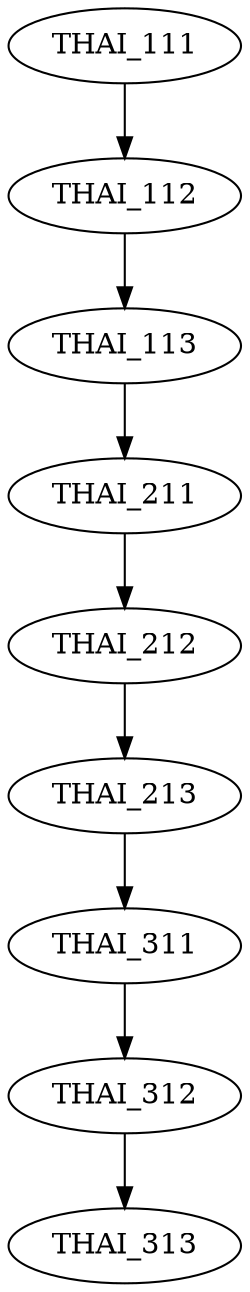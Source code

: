 digraph G {
    edge [color=black];
    THAI_111 -> THAI_112;
    edge [color=black];
    THAI_112 -> THAI_113;
    edge [color=black];
    THAI_113 -> THAI_211;
    edge [color=black];
    THAI_211 -> THAI_212;
    edge [color=black];
    THAI_212 -> THAI_213;
    edge [color=black];
    THAI_213 -> THAI_311;
    edge [color=black];
    THAI_311 -> THAI_312;
    edge [color=black];
    THAI_312 -> THAI_313;
}

